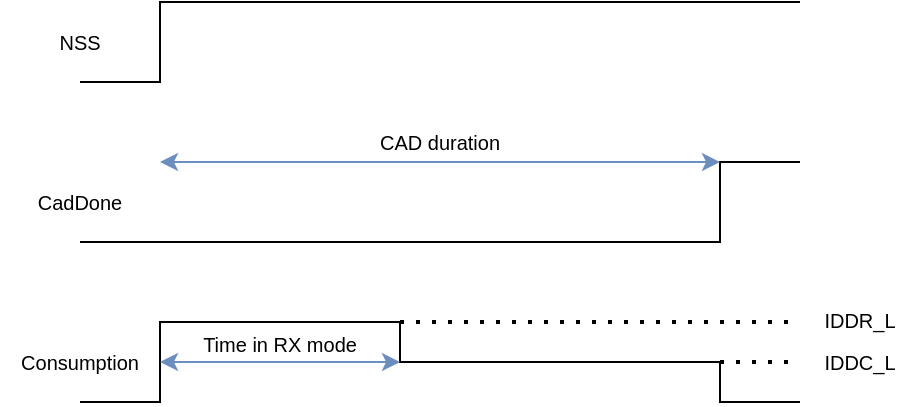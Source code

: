 <mxfile version="22.1.5" type="device">
  <diagram name="Page-1" id="Sfcf9ISfhZ4PMuxWH2pc">
    <mxGraphModel dx="954" dy="622" grid="1" gridSize="10" guides="1" tooltips="1" connect="1" arrows="1" fold="1" page="1" pageScale="1" pageWidth="827" pageHeight="1169" math="0" shadow="0">
      <root>
        <mxCell id="0" />
        <mxCell id="1" parent="0" />
        <mxCell id="lNcUKv0mDJz9J7xURwIW-1" value="" style="endArrow=none;html=1;rounded=0;" edge="1" parent="1">
          <mxGeometry width="50" height="50" relative="1" as="geometry">
            <mxPoint x="200" y="160" as="sourcePoint" />
            <mxPoint x="560" y="120" as="targetPoint" />
            <Array as="points">
              <mxPoint x="240" y="160" />
              <mxPoint x="240" y="120" />
            </Array>
          </mxGeometry>
        </mxCell>
        <mxCell id="lNcUKv0mDJz9J7xURwIW-2" value="" style="endArrow=none;html=1;rounded=0;" edge="1" parent="1">
          <mxGeometry width="50" height="50" relative="1" as="geometry">
            <mxPoint x="200" y="240" as="sourcePoint" />
            <mxPoint x="560" y="200" as="targetPoint" />
            <Array as="points">
              <mxPoint x="520" y="240" />
              <mxPoint x="520" y="200" />
            </Array>
          </mxGeometry>
        </mxCell>
        <mxCell id="lNcUKv0mDJz9J7xURwIW-3" value="" style="endArrow=none;html=1;rounded=0;" edge="1" parent="1">
          <mxGeometry width="50" height="50" relative="1" as="geometry">
            <mxPoint x="200" y="320" as="sourcePoint" />
            <mxPoint x="560" y="320" as="targetPoint" />
            <Array as="points">
              <mxPoint x="240" y="320" />
              <mxPoint x="240" y="280" />
              <mxPoint x="360" y="280" />
              <mxPoint x="360" y="300" />
              <mxPoint x="520" y="300" />
              <mxPoint x="520" y="320" />
            </Array>
          </mxGeometry>
        </mxCell>
        <mxCell id="lNcUKv0mDJz9J7xURwIW-4" value="" style="endArrow=none;dashed=1;html=1;dashPattern=1 3;strokeWidth=2;rounded=0;" edge="1" parent="1">
          <mxGeometry width="50" height="50" relative="1" as="geometry">
            <mxPoint x="520" y="300" as="sourcePoint" />
            <mxPoint x="560" y="300" as="targetPoint" />
          </mxGeometry>
        </mxCell>
        <mxCell id="lNcUKv0mDJz9J7xURwIW-5" value="" style="endArrow=none;dashed=1;html=1;dashPattern=1 3;strokeWidth=2;rounded=0;" edge="1" parent="1">
          <mxGeometry width="50" height="50" relative="1" as="geometry">
            <mxPoint x="360" y="280" as="sourcePoint" />
            <mxPoint x="560" y="280" as="targetPoint" />
          </mxGeometry>
        </mxCell>
        <mxCell id="lNcUKv0mDJz9J7xURwIW-6" value="&lt;font style=&quot;font-size: 10px;&quot;&gt;Consumption&lt;/font&gt;" style="text;html=1;strokeColor=none;fillColor=none;align=center;verticalAlign=middle;whiteSpace=wrap;rounded=0;" vertex="1" parent="1">
          <mxGeometry x="160" y="280" width="80" height="40" as="geometry" />
        </mxCell>
        <mxCell id="lNcUKv0mDJz9J7xURwIW-7" value="&lt;font style=&quot;font-size: 10px;&quot;&gt;CadDone&lt;/font&gt;" style="text;html=1;strokeColor=none;fillColor=none;align=center;verticalAlign=middle;whiteSpace=wrap;rounded=0;" vertex="1" parent="1">
          <mxGeometry x="160" y="200" width="80" height="40" as="geometry" />
        </mxCell>
        <mxCell id="lNcUKv0mDJz9J7xURwIW-8" value="&lt;font style=&quot;font-size: 10px;&quot;&gt;NSS&lt;/font&gt;" style="text;html=1;strokeColor=none;fillColor=none;align=center;verticalAlign=middle;whiteSpace=wrap;rounded=0;" vertex="1" parent="1">
          <mxGeometry x="160" y="120" width="80" height="40" as="geometry" />
        </mxCell>
        <mxCell id="lNcUKv0mDJz9J7xURwIW-9" value="" style="endArrow=classic;startArrow=classic;html=1;rounded=0;exitX=1;exitY=0;exitDx=0;exitDy=0;fillColor=#dae8fc;strokeColor=#6c8ebf;" edge="1" parent="1" source="lNcUKv0mDJz9J7xURwIW-7">
          <mxGeometry width="50" height="50" relative="1" as="geometry">
            <mxPoint x="470" y="250" as="sourcePoint" />
            <mxPoint x="520" y="200" as="targetPoint" />
          </mxGeometry>
        </mxCell>
        <mxCell id="lNcUKv0mDJz9J7xURwIW-10" value="CAD duration" style="text;html=1;strokeColor=none;fillColor=none;align=center;verticalAlign=middle;whiteSpace=wrap;rounded=0;fontSize=10;" vertex="1" parent="1">
          <mxGeometry x="240" y="180" width="280" height="20" as="geometry" />
        </mxCell>
        <mxCell id="lNcUKv0mDJz9J7xURwIW-11" value="" style="endArrow=classic;startArrow=classic;html=1;rounded=0;exitX=1;exitY=0.5;exitDx=0;exitDy=0;fillColor=#dae8fc;strokeColor=#6c8ebf;" edge="1" parent="1" source="lNcUKv0mDJz9J7xURwIW-6">
          <mxGeometry width="50" height="50" relative="1" as="geometry">
            <mxPoint x="310" y="350" as="sourcePoint" />
            <mxPoint x="360" y="300" as="targetPoint" />
          </mxGeometry>
        </mxCell>
        <mxCell id="lNcUKv0mDJz9J7xURwIW-12" value="Time in RX mode" style="text;html=1;strokeColor=none;fillColor=none;align=center;verticalAlign=middle;whiteSpace=wrap;rounded=0;fontSize=10;" vertex="1" parent="1">
          <mxGeometry x="250" y="286" width="100" height="10" as="geometry" />
        </mxCell>
        <mxCell id="lNcUKv0mDJz9J7xURwIW-13" value="&lt;font style=&quot;font-size: 10px;&quot;&gt;IDDC_L&lt;/font&gt;" style="text;html=1;strokeColor=none;fillColor=none;align=center;verticalAlign=middle;whiteSpace=wrap;rounded=0;" vertex="1" parent="1">
          <mxGeometry x="560" y="292.5" width="60" height="15" as="geometry" />
        </mxCell>
        <mxCell id="lNcUKv0mDJz9J7xURwIW-14" value="&lt;font style=&quot;font-size: 10px;&quot;&gt;IDDR_L&lt;/font&gt;" style="text;html=1;strokeColor=none;fillColor=none;align=center;verticalAlign=middle;whiteSpace=wrap;rounded=0;" vertex="1" parent="1">
          <mxGeometry x="560" y="271" width="60" height="15" as="geometry" />
        </mxCell>
      </root>
    </mxGraphModel>
  </diagram>
</mxfile>
